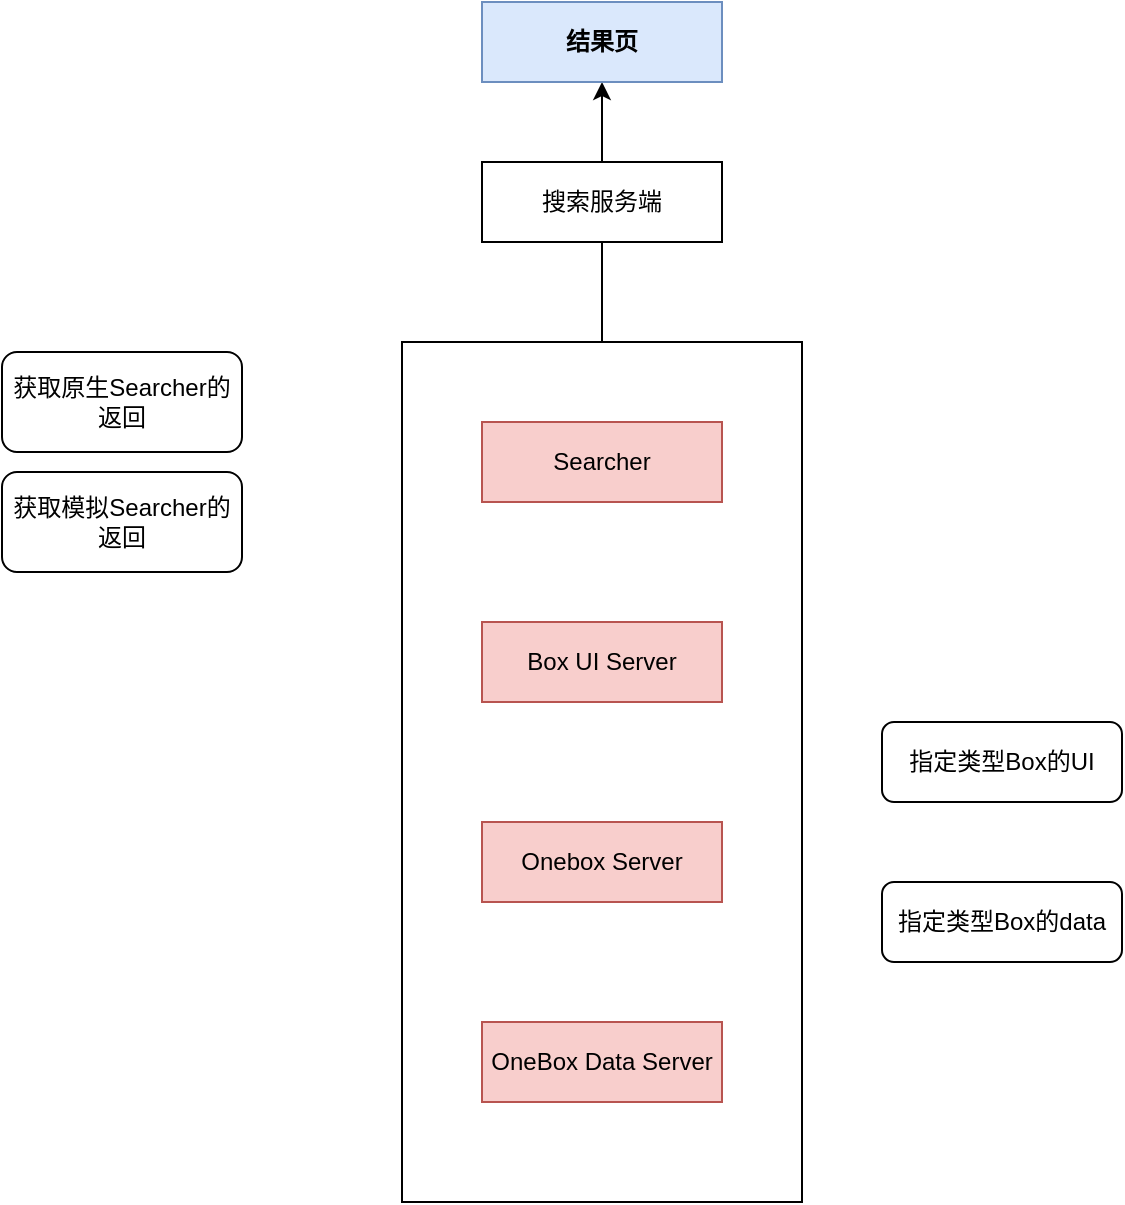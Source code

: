 <mxfile version="19.0.0" type="github">
  <diagram id="crn--hlIMHUMHz6F5_OJ" name="Page-1">
    <mxGraphModel dx="850" dy="1698" grid="1" gridSize="10" guides="1" tooltips="1" connect="1" arrows="1" fold="1" page="1" pageScale="1" pageWidth="827" pageHeight="1169" math="0" shadow="0">
      <root>
        <mxCell id="0" />
        <mxCell id="1" parent="0" />
        <mxCell id="9kOQ5PttH7CepgaANhRz-14" value="" style="edgeStyle=orthogonalEdgeStyle;rounded=0;orthogonalLoop=1;jettySize=auto;html=1;startArrow=none;" parent="1" source="gGVx2WvzArmcPadPBa9t-1" target="9kOQ5PttH7CepgaANhRz-13" edge="1">
          <mxGeometry relative="1" as="geometry" />
        </mxCell>
        <mxCell id="9kOQ5PttH7CepgaANhRz-12" value="" style="rounded=0;whiteSpace=wrap;html=1;align=left;" parent="1" vertex="1">
          <mxGeometry x="280" y="90" width="200" height="430" as="geometry" />
        </mxCell>
        <mxCell id="9kOQ5PttH7CepgaANhRz-1" value="Searcher" style="rounded=0;whiteSpace=wrap;html=1;fillColor=#f8cecc;strokeColor=#b85450;" parent="1" vertex="1">
          <mxGeometry x="320" y="130" width="120" height="40" as="geometry" />
        </mxCell>
        <mxCell id="9kOQ5PttH7CepgaANhRz-4" value="Box UI Server" style="rounded=0;whiteSpace=wrap;html=1;fillColor=#f8cecc;strokeColor=#b85450;" parent="1" vertex="1">
          <mxGeometry x="320" y="230" width="120" height="40" as="geometry" />
        </mxCell>
        <mxCell id="9kOQ5PttH7CepgaANhRz-5" value="Onebox Server" style="rounded=0;whiteSpace=wrap;html=1;fillColor=#f8cecc;strokeColor=#b85450;" parent="1" vertex="1">
          <mxGeometry x="320" y="330" width="120" height="40" as="geometry" />
        </mxCell>
        <mxCell id="9kOQ5PttH7CepgaANhRz-6" value="OneBox Data Server" style="rounded=0;whiteSpace=wrap;html=1;fillColor=#f8cecc;strokeColor=#b85450;" parent="1" vertex="1">
          <mxGeometry x="320" y="430" width="120" height="40" as="geometry" />
        </mxCell>
        <mxCell id="9kOQ5PttH7CepgaANhRz-7" value="指定类型Box的UI" style="rounded=1;whiteSpace=wrap;html=1;" parent="1" vertex="1">
          <mxGeometry x="520" y="280" width="120" height="40" as="geometry" />
        </mxCell>
        <mxCell id="9kOQ5PttH7CepgaANhRz-9" value="指定类型Box的data" style="rounded=1;whiteSpace=wrap;html=1;" parent="1" vertex="1">
          <mxGeometry x="520" y="360" width="120" height="40" as="geometry" />
        </mxCell>
        <mxCell id="9kOQ5PttH7CepgaANhRz-10" value="获取原生Searcher的返回" style="rounded=1;whiteSpace=wrap;html=1;" parent="1" vertex="1">
          <mxGeometry x="80" y="95" width="120" height="50" as="geometry" />
        </mxCell>
        <mxCell id="9kOQ5PttH7CepgaANhRz-11" value="获取模拟Searcher的返回" style="rounded=1;whiteSpace=wrap;html=1;" parent="1" vertex="1">
          <mxGeometry x="80" y="155" width="120" height="50" as="geometry" />
        </mxCell>
        <mxCell id="9kOQ5PttH7CepgaANhRz-13" value="结果页" style="whiteSpace=wrap;html=1;align=center;rounded=0;fillColor=#dae8fc;strokeColor=#6c8ebf;fontStyle=1" parent="1" vertex="1">
          <mxGeometry x="320" y="-80" width="120" height="40" as="geometry" />
        </mxCell>
        <mxCell id="gGVx2WvzArmcPadPBa9t-1" value="搜索服务端" style="rounded=0;whiteSpace=wrap;html=1;" vertex="1" parent="1">
          <mxGeometry x="320" width="120" height="40" as="geometry" />
        </mxCell>
        <mxCell id="gGVx2WvzArmcPadPBa9t-2" value="" style="edgeStyle=orthogonalEdgeStyle;rounded=0;orthogonalLoop=1;jettySize=auto;html=1;endArrow=none;" edge="1" parent="1" source="9kOQ5PttH7CepgaANhRz-12" target="gGVx2WvzArmcPadPBa9t-1">
          <mxGeometry relative="1" as="geometry">
            <mxPoint x="380" y="90" as="sourcePoint" />
            <mxPoint x="380" y="40" as="targetPoint" />
          </mxGeometry>
        </mxCell>
      </root>
    </mxGraphModel>
  </diagram>
</mxfile>
